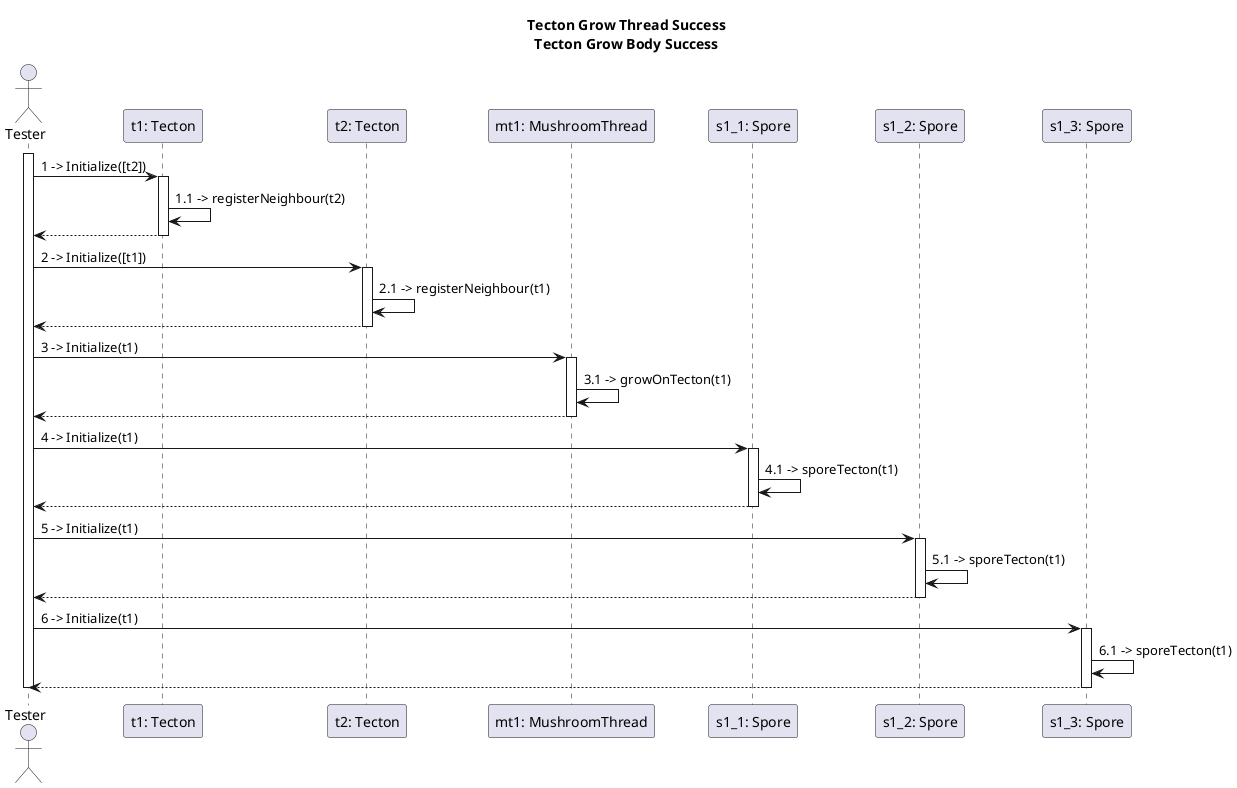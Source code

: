 ' Test-casek:
' - Tecton Grow Thread Success: t1 és t2 szomszédos; t1-en van mt1
'   - mt1-ről átnő egy thread t2-re
' - Tecton Grow Body Success: t1-en van mt1; t1-en van s1_1, s1_2 és s1_3
'   - t1-re nő egy MushroomBody

@startuml communicationTecton3_1

title Tecton Grow Thread Success\nTecton Grow Body Success

actor "Tester" as ts
participant "t1: Tecton" as t1 
participant "t2: Tecton" as t2

participant "mt1: MushroomThread" as mt1

participant "s1_1: Spore" as s1_1
participant "s1_2: Spore" as s1_2
participant "s1_3: Spore" as s1_3

activate ts

ts -> t1: 1 -> Initialize([t2])
activate t1

	t1 -> t1: 1.1 -> registerNeighbour(t2)

ts <-- t1
deactivate t1

ts -> t2: 2 -> Initialize([t1])
activate t2

t2 -> t2: 2.1 -> registerNeighbour(t1)

ts <-- t2
deactivate t2

ts -> mt1: 3 -> Initialize(t1)
activate mt1
	' tecton beállítás
	' growOnTecton() blackboxolja, hogy a Tecton MushroomThreadjei közé is felveszi magát
	mt1 -> mt1: 3.1 -> growOnTecton(t1)

ts <-- mt1
deactivate mt1


' ------------------------------------------
' s1_1: t1-en
ts -> s1_1: 4 -> Initialize(t1)
activate s1_1

' sporeTecton blackboxolja, hogy a Tectonon hozzáadja magát a MushroomSporeok közé
s1_1 -> s1_1: 4.1 -> sporeTecton(t1)

ts <-- s1_1
deactivate s1_1


' ------------------------------------------
' s1_2: t1-en
ts -> s1_2: 5 -> Initialize(t1)
activate s1_2

' sporeTecton blackboxolja, hogy a Tectonon hozzáadja magát a MushroomSporeok közé
s1_2 -> s1_2: 5.1 -> sporeTecton(t1)

ts <-- s1_2
deactivate s1_2


' ------------------------------------------
' s1_3: t1-en
ts -> s1_3: 6 -> Initialize(t1)
activate s1_3

' sporeTecton blackboxolja, hogy a Tectonon hozzáadja magát a MushroomSporeok közé
s1_3 -> s1_3: 6.1 -> sporeTecton(t1)

ts <-- s1_3
deactivate s1_3

deactivate ts

@enduml